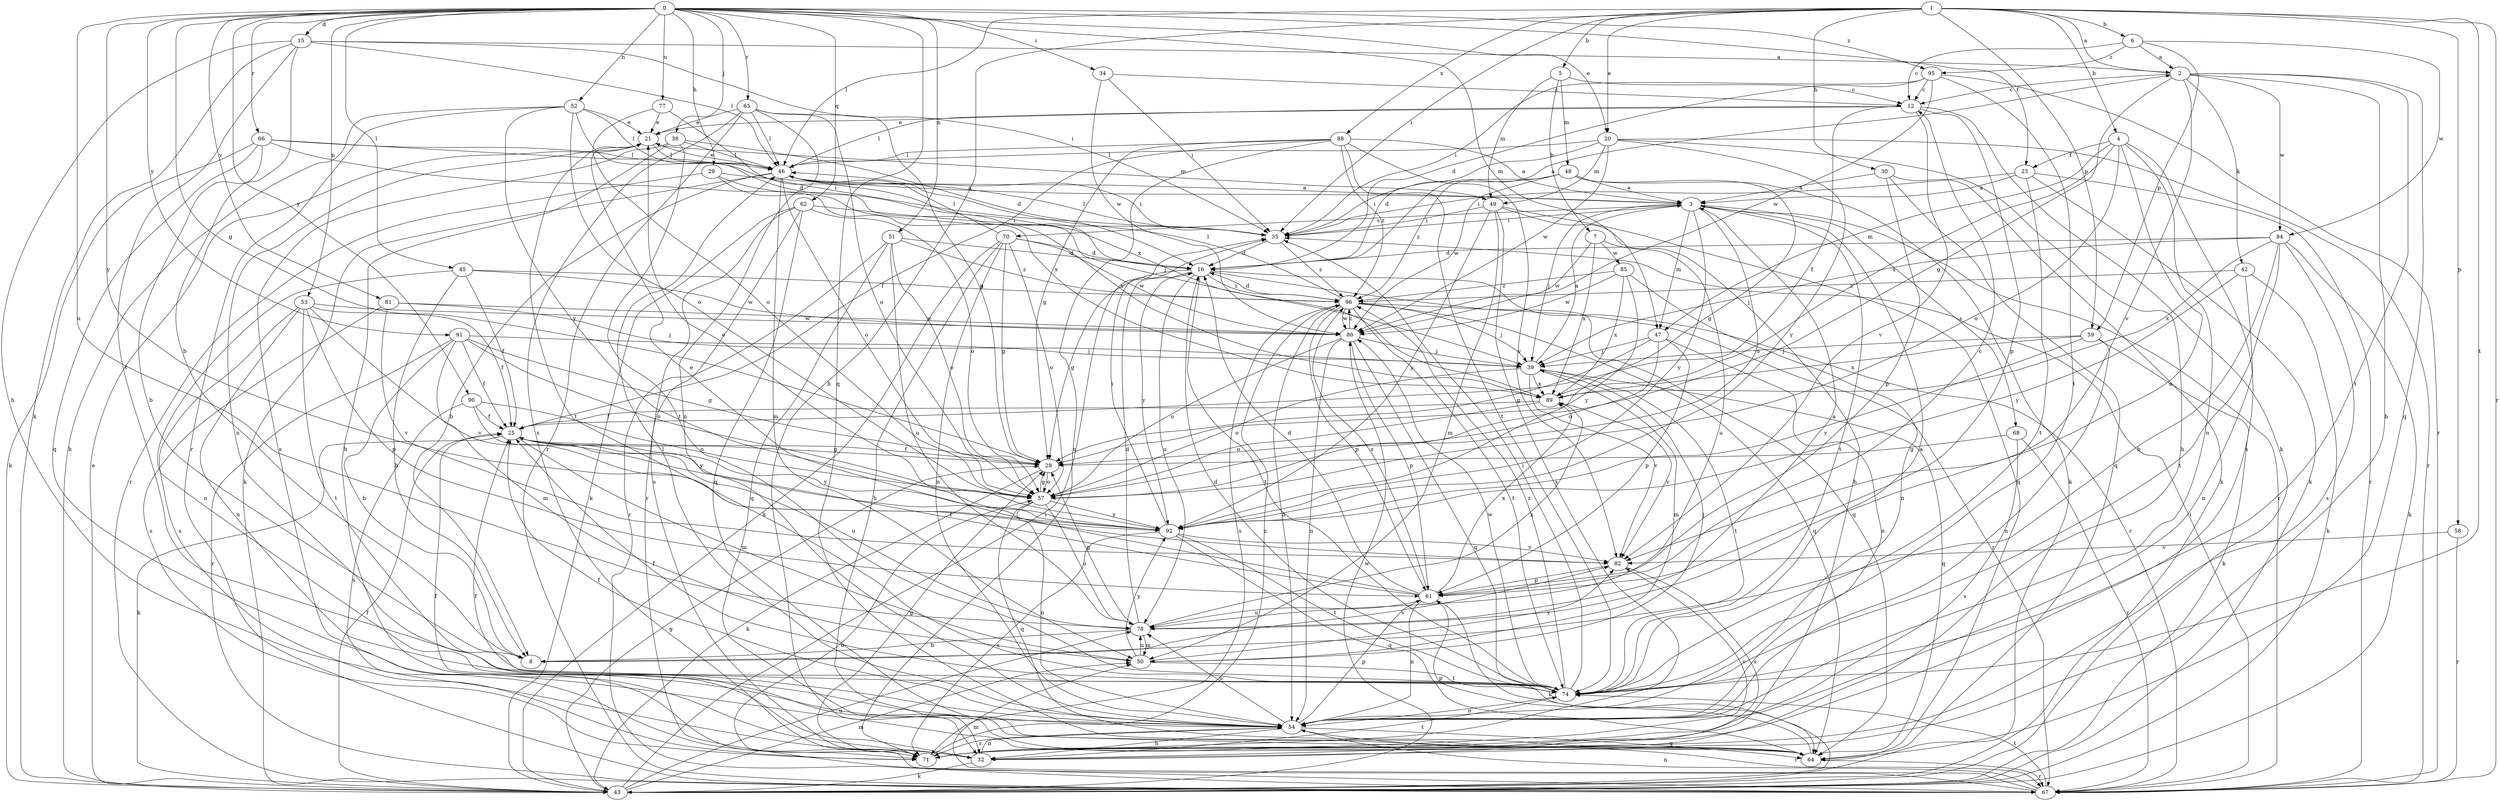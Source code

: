 strict digraph  {
0;
1;
2;
3;
4;
5;
6;
7;
8;
12;
15;
16;
20;
21;
23;
25;
28;
29;
30;
32;
34;
35;
38;
39;
42;
43;
45;
46;
47;
48;
49;
50;
51;
52;
53;
54;
57;
58;
59;
61;
62;
64;
65;
66;
67;
68;
70;
71;
74;
77;
78;
81;
82;
84;
85;
86;
88;
89;
90;
91;
92;
95;
96;
0 -> 15  [label=d];
0 -> 20  [label=e];
0 -> 23  [label=f];
0 -> 28  [label=g];
0 -> 29  [label=h];
0 -> 34  [label=i];
0 -> 38  [label=j];
0 -> 45  [label=l];
0 -> 47  [label=m];
0 -> 51  [label=n];
0 -> 52  [label=n];
0 -> 53  [label=n];
0 -> 62  [label=q];
0 -> 64  [label=q];
0 -> 65  [label=r];
0 -> 66  [label=r];
0 -> 77  [label=u];
0 -> 78  [label=u];
0 -> 81  [label=v];
0 -> 90  [label=y];
0 -> 91  [label=y];
0 -> 92  [label=y];
0 -> 95  [label=z];
1 -> 2  [label=a];
1 -> 4  [label=b];
1 -> 5  [label=b];
1 -> 6  [label=b];
1 -> 20  [label=e];
1 -> 30  [label=h];
1 -> 32  [label=h];
1 -> 35  [label=i];
1 -> 46  [label=l];
1 -> 58  [label=p];
1 -> 59  [label=p];
1 -> 67  [label=r];
1 -> 74  [label=t];
1 -> 88  [label=x];
2 -> 12  [label=c];
2 -> 28  [label=g];
2 -> 32  [label=h];
2 -> 42  [label=k];
2 -> 64  [label=q];
2 -> 74  [label=t];
2 -> 82  [label=v];
2 -> 84  [label=w];
3 -> 35  [label=i];
3 -> 39  [label=j];
3 -> 47  [label=m];
3 -> 57  [label=o];
3 -> 67  [label=r];
3 -> 68  [label=s];
3 -> 70  [label=s];
3 -> 74  [label=t];
3 -> 92  [label=y];
4 -> 23  [label=f];
4 -> 47  [label=m];
4 -> 54  [label=n];
4 -> 57  [label=o];
4 -> 71  [label=s];
4 -> 78  [label=u];
4 -> 89  [label=x];
5 -> 7  [label=b];
5 -> 12  [label=c];
5 -> 48  [label=m];
5 -> 49  [label=m];
6 -> 2  [label=a];
6 -> 12  [label=c];
6 -> 59  [label=p];
6 -> 84  [label=w];
6 -> 95  [label=z];
7 -> 78  [label=u];
7 -> 85  [label=w];
7 -> 86  [label=w];
7 -> 89  [label=x];
8 -> 82  [label=v];
12 -> 21  [label=e];
12 -> 25  [label=f];
12 -> 43  [label=k];
12 -> 46  [label=l];
12 -> 61  [label=p];
12 -> 82  [label=v];
15 -> 2  [label=a];
15 -> 8  [label=b];
15 -> 32  [label=h];
15 -> 35  [label=i];
15 -> 43  [label=k];
15 -> 46  [label=l];
15 -> 74  [label=t];
16 -> 2  [label=a];
16 -> 28  [label=g];
16 -> 64  [label=q];
16 -> 67  [label=r];
16 -> 74  [label=t];
16 -> 78  [label=u];
16 -> 92  [label=y];
16 -> 96  [label=z];
20 -> 16  [label=d];
20 -> 32  [label=h];
20 -> 46  [label=l];
20 -> 49  [label=m];
20 -> 67  [label=r];
20 -> 86  [label=w];
20 -> 92  [label=y];
21 -> 46  [label=l];
21 -> 49  [label=m];
21 -> 54  [label=n];
21 -> 74  [label=t];
23 -> 3  [label=a];
23 -> 35  [label=i];
23 -> 43  [label=k];
23 -> 67  [label=r];
23 -> 74  [label=t];
25 -> 28  [label=g];
25 -> 43  [label=k];
25 -> 50  [label=m];
25 -> 78  [label=u];
25 -> 92  [label=y];
28 -> 25  [label=f];
28 -> 43  [label=k];
28 -> 57  [label=o];
29 -> 3  [label=a];
29 -> 39  [label=j];
29 -> 67  [label=r];
29 -> 89  [label=x];
30 -> 3  [label=a];
30 -> 43  [label=k];
30 -> 61  [label=p];
30 -> 64  [label=q];
32 -> 25  [label=f];
32 -> 43  [label=k];
32 -> 54  [label=n];
32 -> 74  [label=t];
34 -> 12  [label=c];
34 -> 35  [label=i];
34 -> 86  [label=w];
35 -> 16  [label=d];
35 -> 46  [label=l];
35 -> 96  [label=z];
38 -> 16  [label=d];
38 -> 32  [label=h];
38 -> 46  [label=l];
38 -> 71  [label=s];
38 -> 74  [label=t];
39 -> 3  [label=a];
39 -> 50  [label=m];
39 -> 57  [label=o];
39 -> 64  [label=q];
39 -> 74  [label=t];
39 -> 82  [label=v];
39 -> 89  [label=x];
42 -> 43  [label=k];
42 -> 54  [label=n];
42 -> 92  [label=y];
42 -> 96  [label=z];
43 -> 21  [label=e];
43 -> 25  [label=f];
43 -> 28  [label=g];
43 -> 35  [label=i];
43 -> 50  [label=m];
43 -> 78  [label=u];
43 -> 86  [label=w];
45 -> 8  [label=b];
45 -> 25  [label=f];
45 -> 54  [label=n];
45 -> 86  [label=w];
45 -> 96  [label=z];
46 -> 3  [label=a];
46 -> 8  [label=b];
46 -> 21  [label=e];
46 -> 35  [label=i];
46 -> 43  [label=k];
46 -> 50  [label=m];
46 -> 57  [label=o];
47 -> 28  [label=g];
47 -> 39  [label=j];
47 -> 54  [label=n];
47 -> 57  [label=o];
47 -> 61  [label=p];
48 -> 3  [label=a];
48 -> 28  [label=g];
48 -> 35  [label=i];
48 -> 43  [label=k];
48 -> 86  [label=w];
48 -> 96  [label=z];
49 -> 32  [label=h];
49 -> 35  [label=i];
49 -> 50  [label=m];
49 -> 64  [label=q];
49 -> 71  [label=s];
49 -> 92  [label=y];
50 -> 39  [label=j];
50 -> 74  [label=t];
50 -> 78  [label=u];
50 -> 82  [label=v];
50 -> 92  [label=y];
51 -> 16  [label=d];
51 -> 57  [label=o];
51 -> 64  [label=q];
51 -> 67  [label=r];
51 -> 78  [label=u];
51 -> 96  [label=z];
52 -> 16  [label=d];
52 -> 21  [label=e];
52 -> 43  [label=k];
52 -> 46  [label=l];
52 -> 57  [label=o];
52 -> 67  [label=r];
52 -> 92  [label=y];
53 -> 25  [label=f];
53 -> 54  [label=n];
53 -> 61  [label=p];
53 -> 71  [label=s];
53 -> 74  [label=t];
53 -> 82  [label=v];
53 -> 86  [label=w];
54 -> 25  [label=f];
54 -> 32  [label=h];
54 -> 46  [label=l];
54 -> 61  [label=p];
54 -> 64  [label=q];
54 -> 67  [label=r];
54 -> 71  [label=s];
54 -> 78  [label=u];
57 -> 28  [label=g];
57 -> 54  [label=n];
57 -> 64  [label=q];
57 -> 78  [label=u];
57 -> 92  [label=y];
58 -> 67  [label=r];
58 -> 82  [label=v];
59 -> 39  [label=j];
59 -> 43  [label=k];
59 -> 54  [label=n];
59 -> 89  [label=x];
59 -> 92  [label=y];
61 -> 12  [label=c];
61 -> 16  [label=d];
61 -> 21  [label=e];
61 -> 25  [label=f];
61 -> 43  [label=k];
61 -> 54  [label=n];
61 -> 78  [label=u];
61 -> 89  [label=x];
61 -> 96  [label=z];
62 -> 35  [label=i];
62 -> 43  [label=k];
62 -> 57  [label=o];
62 -> 64  [label=q];
62 -> 67  [label=r];
62 -> 71  [label=s];
64 -> 25  [label=f];
64 -> 61  [label=p];
64 -> 67  [label=r];
65 -> 21  [label=e];
65 -> 28  [label=g];
65 -> 46  [label=l];
65 -> 54  [label=n];
65 -> 57  [label=o];
65 -> 67  [label=r];
65 -> 71  [label=s];
66 -> 8  [label=b];
66 -> 35  [label=i];
66 -> 43  [label=k];
66 -> 46  [label=l];
66 -> 64  [label=q];
66 -> 89  [label=x];
67 -> 35  [label=i];
67 -> 50  [label=m];
67 -> 54  [label=n];
67 -> 57  [label=o];
67 -> 74  [label=t];
68 -> 28  [label=g];
68 -> 67  [label=r];
68 -> 71  [label=s];
70 -> 16  [label=d];
70 -> 28  [label=g];
70 -> 32  [label=h];
70 -> 43  [label=k];
70 -> 46  [label=l];
70 -> 54  [label=n];
70 -> 57  [label=o];
70 -> 86  [label=w];
71 -> 28  [label=g];
71 -> 82  [label=v];
71 -> 96  [label=z];
74 -> 3  [label=a];
74 -> 16  [label=d];
74 -> 25  [label=f];
74 -> 35  [label=i];
74 -> 54  [label=n];
74 -> 86  [label=w];
74 -> 96  [label=z];
77 -> 21  [label=e];
77 -> 57  [label=o];
77 -> 89  [label=x];
78 -> 3  [label=a];
78 -> 8  [label=b];
78 -> 16  [label=d];
78 -> 28  [label=g];
78 -> 50  [label=m];
78 -> 89  [label=x];
81 -> 39  [label=j];
81 -> 71  [label=s];
81 -> 82  [label=v];
81 -> 86  [label=w];
82 -> 61  [label=p];
82 -> 71  [label=s];
84 -> 8  [label=b];
84 -> 16  [label=d];
84 -> 39  [label=j];
84 -> 43  [label=k];
84 -> 71  [label=s];
84 -> 74  [label=t];
84 -> 89  [label=x];
85 -> 54  [label=n];
85 -> 86  [label=w];
85 -> 89  [label=x];
85 -> 92  [label=y];
85 -> 96  [label=z];
86 -> 39  [label=j];
86 -> 54  [label=n];
86 -> 57  [label=o];
86 -> 61  [label=p];
86 -> 64  [label=q];
86 -> 96  [label=z];
88 -> 3  [label=a];
88 -> 25  [label=f];
88 -> 28  [label=g];
88 -> 46  [label=l];
88 -> 71  [label=s];
88 -> 74  [label=t];
88 -> 82  [label=v];
88 -> 96  [label=z];
89 -> 25  [label=f];
89 -> 57  [label=o];
89 -> 82  [label=v];
90 -> 25  [label=f];
90 -> 57  [label=o];
90 -> 71  [label=s];
90 -> 92  [label=y];
91 -> 8  [label=b];
91 -> 25  [label=f];
91 -> 28  [label=g];
91 -> 39  [label=j];
91 -> 50  [label=m];
91 -> 57  [label=o];
91 -> 67  [label=r];
92 -> 21  [label=e];
92 -> 35  [label=i];
92 -> 64  [label=q];
92 -> 71  [label=s];
92 -> 74  [label=t];
92 -> 82  [label=v];
95 -> 12  [label=c];
95 -> 16  [label=d];
95 -> 35  [label=i];
95 -> 67  [label=r];
95 -> 74  [label=t];
95 -> 86  [label=w];
96 -> 16  [label=d];
96 -> 39  [label=j];
96 -> 46  [label=l];
96 -> 54  [label=n];
96 -> 61  [label=p];
96 -> 64  [label=q];
96 -> 67  [label=r];
96 -> 71  [label=s];
96 -> 74  [label=t];
96 -> 86  [label=w];
}
